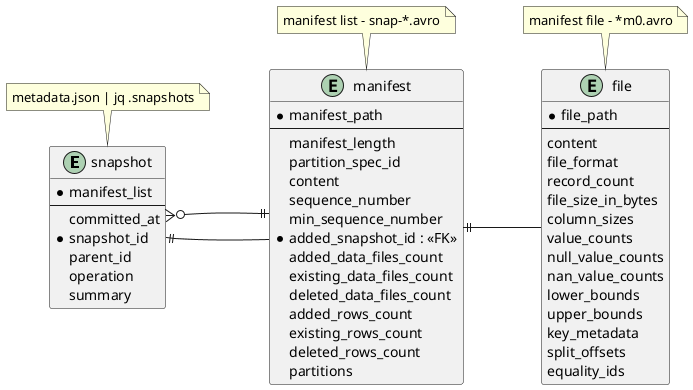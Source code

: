 @startuml
'!theme toy
left to right direction

entity snapshot {
	* manifest_list
	---
	committed_at
	* snapshot_id
	parent_id
	operation
	summary
}

entity manifest {
	* manifest_path
	---
	manifest_length
	partition_spec_id
	content
	sequence_number
	min_sequence_number
	* added_snapshot_id : <<FK>>
	added_data_files_count
	existing_data_files_count
	deleted_data_files_count
	added_rows_count
	existing_rows_count
	deleted_rows_count
	partitions
}

entity file {
 * file_path
 ---
 content
 file_format
 record_count
 file_size_in_bytes
 column_sizes
 value_counts
 null_value_counts
 nan_value_counts
 lower_bounds
 upper_bounds
 key_metadata
 split_offsets
 equality_ids
}

note top of snapshot
metadata.json | jq .snapshots
endnote
note top of manifest
manifest list - snap-*.avro
endnote
note top of file
manifest file - *m0.avro
endnote

snapshot ||-- manifest
manifest ||--o{ snapshot
manifest ||-- file
@enduml
